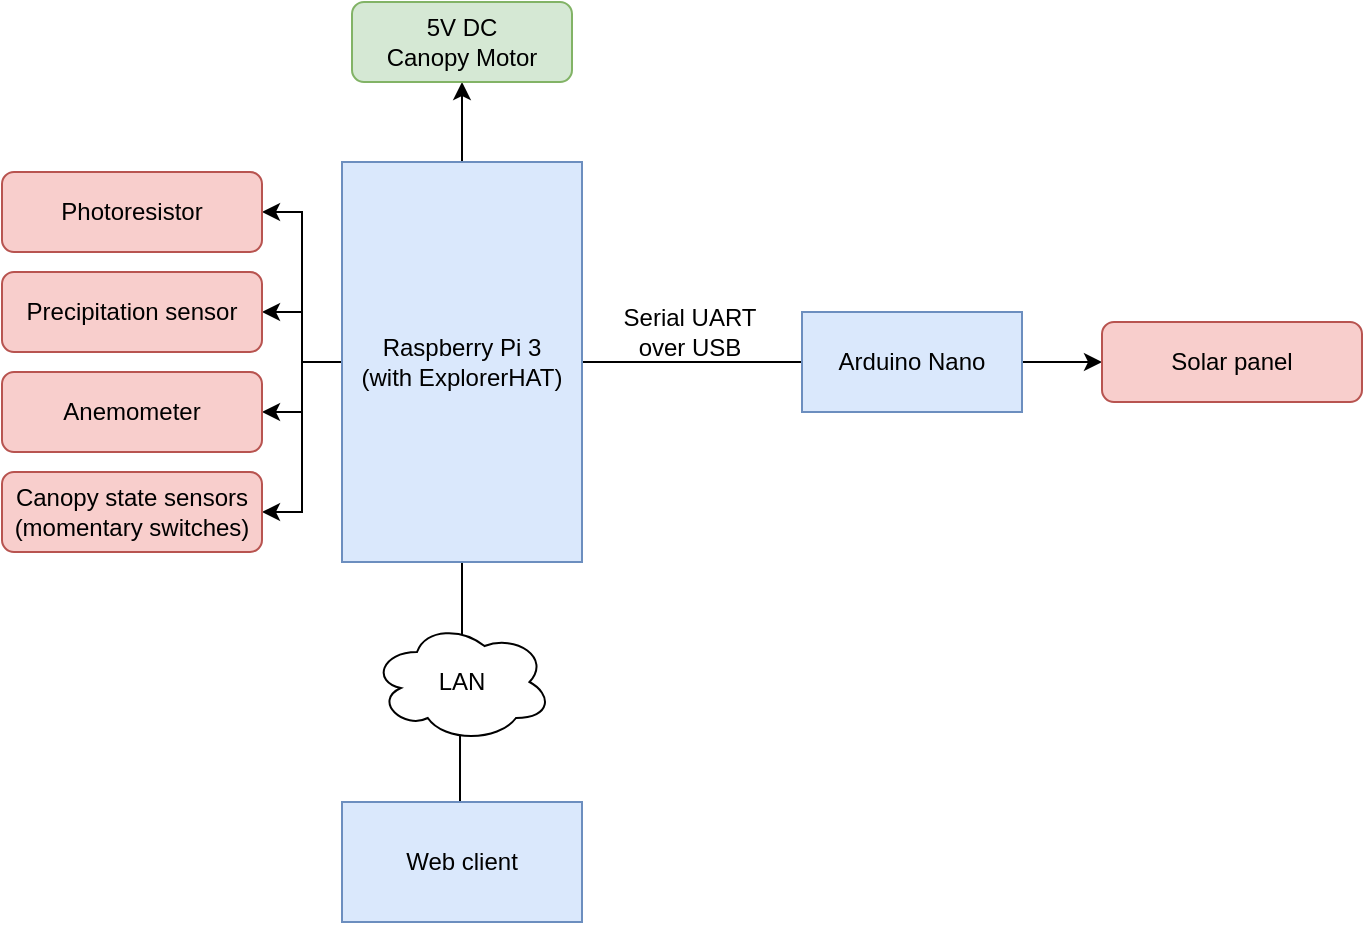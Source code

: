 <mxfile version="14.6.13" type="device"><diagram id="QMfVKfPqZup5ACAm9iyp" name="Seite-1"><mxGraphModel dx="1086" dy="806" grid="1" gridSize="10" guides="1" tooltips="1" connect="1" arrows="1" fold="1" page="1" pageScale="1" pageWidth="827" pageHeight="1169" math="0" shadow="0"><root><mxCell id="0"/><mxCell id="1" parent="0"/><mxCell id="6GmYE7ZmbMJ2QNKtx4tA-10" style="edgeStyle=orthogonalEdgeStyle;rounded=0;orthogonalLoop=1;jettySize=auto;html=1;exitX=0;exitY=0.5;exitDx=0;exitDy=0;entryX=1;entryY=0.5;entryDx=0;entryDy=0;" edge="1" parent="1" source="6GmYE7ZmbMJ2QNKtx4tA-1" target="6GmYE7ZmbMJ2QNKtx4tA-5"><mxGeometry relative="1" as="geometry"/></mxCell><mxCell id="6GmYE7ZmbMJ2QNKtx4tA-11" style="edgeStyle=orthogonalEdgeStyle;rounded=0;orthogonalLoop=1;jettySize=auto;html=1;exitX=0;exitY=0.5;exitDx=0;exitDy=0;entryX=1;entryY=0.5;entryDx=0;entryDy=0;" edge="1" parent="1" source="6GmYE7ZmbMJ2QNKtx4tA-1" target="6GmYE7ZmbMJ2QNKtx4tA-6"><mxGeometry relative="1" as="geometry"/></mxCell><mxCell id="6GmYE7ZmbMJ2QNKtx4tA-12" style="edgeStyle=orthogonalEdgeStyle;rounded=0;orthogonalLoop=1;jettySize=auto;html=1;exitX=0;exitY=0.5;exitDx=0;exitDy=0;entryX=1;entryY=0.5;entryDx=0;entryDy=0;" edge="1" parent="1" source="6GmYE7ZmbMJ2QNKtx4tA-1" target="6GmYE7ZmbMJ2QNKtx4tA-8"><mxGeometry relative="1" as="geometry"/></mxCell><mxCell id="6GmYE7ZmbMJ2QNKtx4tA-13" style="edgeStyle=orthogonalEdgeStyle;rounded=0;orthogonalLoop=1;jettySize=auto;html=1;exitX=0;exitY=0.5;exitDx=0;exitDy=0;entryX=1;entryY=0.5;entryDx=0;entryDy=0;" edge="1" parent="1" source="6GmYE7ZmbMJ2QNKtx4tA-1" target="6GmYE7ZmbMJ2QNKtx4tA-7"><mxGeometry relative="1" as="geometry"/></mxCell><mxCell id="6GmYE7ZmbMJ2QNKtx4tA-14" style="edgeStyle=orthogonalEdgeStyle;rounded=0;orthogonalLoop=1;jettySize=auto;html=1;exitX=0.5;exitY=0;exitDx=0;exitDy=0;entryX=0.5;entryY=1;entryDx=0;entryDy=0;" edge="1" parent="1" source="6GmYE7ZmbMJ2QNKtx4tA-1" target="6GmYE7ZmbMJ2QNKtx4tA-4"><mxGeometry relative="1" as="geometry"/></mxCell><mxCell id="6GmYE7ZmbMJ2QNKtx4tA-18" style="edgeStyle=orthogonalEdgeStyle;rounded=0;orthogonalLoop=1;jettySize=auto;html=1;exitX=1;exitY=0.5;exitDx=0;exitDy=0;entryX=0;entryY=0.5;entryDx=0;entryDy=0;endArrow=none;endFill=0;" edge="1" parent="1" source="6GmYE7ZmbMJ2QNKtx4tA-1" target="6GmYE7ZmbMJ2QNKtx4tA-15"><mxGeometry relative="1" as="geometry"/></mxCell><mxCell id="6GmYE7ZmbMJ2QNKtx4tA-22" style="edgeStyle=orthogonalEdgeStyle;rounded=0;orthogonalLoop=1;jettySize=auto;html=1;exitX=0.5;exitY=1;exitDx=0;exitDy=0;entryX=0.5;entryY=0.333;entryDx=0;entryDy=0;entryPerimeter=0;endArrow=none;endFill=0;" edge="1" parent="1" source="6GmYE7ZmbMJ2QNKtx4tA-1" target="6GmYE7ZmbMJ2QNKtx4tA-20"><mxGeometry relative="1" as="geometry"/></mxCell><mxCell id="6GmYE7ZmbMJ2QNKtx4tA-1" value="Raspberry Pi 3&lt;br&gt;(with ExplorerHAT)" style="rounded=0;whiteSpace=wrap;html=1;fillColor=#dae8fc;strokeColor=#6c8ebf;" vertex="1" parent="1"><mxGeometry x="240" y="180" width="120" height="200" as="geometry"/></mxCell><mxCell id="6GmYE7ZmbMJ2QNKtx4tA-4" value="5V DC&lt;br&gt;Canopy Motor" style="rounded=1;whiteSpace=wrap;html=1;fillColor=#d5e8d4;strokeColor=#82b366;" vertex="1" parent="1"><mxGeometry x="245" y="100" width="110" height="40" as="geometry"/></mxCell><mxCell id="6GmYE7ZmbMJ2QNKtx4tA-5" value="Photoresistor" style="rounded=1;whiteSpace=wrap;html=1;fillColor=#f8cecc;strokeColor=#b85450;" vertex="1" parent="1"><mxGeometry x="70" y="185" width="130" height="40" as="geometry"/></mxCell><mxCell id="6GmYE7ZmbMJ2QNKtx4tA-6" value="Precipitation sensor" style="rounded=1;whiteSpace=wrap;html=1;fillColor=#f8cecc;strokeColor=#b85450;" vertex="1" parent="1"><mxGeometry x="70" y="235" width="130" height="40" as="geometry"/></mxCell><mxCell id="6GmYE7ZmbMJ2QNKtx4tA-7" value="Canopy state sensors&lt;br&gt;(momentary switches)" style="rounded=1;whiteSpace=wrap;html=1;fillColor=#f8cecc;strokeColor=#b85450;" vertex="1" parent="1"><mxGeometry x="70" y="335" width="130" height="40" as="geometry"/></mxCell><mxCell id="6GmYE7ZmbMJ2QNKtx4tA-8" value="Anemometer" style="rounded=1;whiteSpace=wrap;html=1;fillColor=#f8cecc;strokeColor=#b85450;" vertex="1" parent="1"><mxGeometry x="70" y="285" width="130" height="40" as="geometry"/></mxCell><mxCell id="6GmYE7ZmbMJ2QNKtx4tA-17" style="edgeStyle=orthogonalEdgeStyle;rounded=0;orthogonalLoop=1;jettySize=auto;html=1;exitX=1;exitY=0.5;exitDx=0;exitDy=0;entryX=0;entryY=0.5;entryDx=0;entryDy=0;" edge="1" parent="1" source="6GmYE7ZmbMJ2QNKtx4tA-15" target="6GmYE7ZmbMJ2QNKtx4tA-16"><mxGeometry relative="1" as="geometry"/></mxCell><mxCell id="6GmYE7ZmbMJ2QNKtx4tA-15" value="Arduino Nano" style="rounded=0;whiteSpace=wrap;html=1;fillColor=#dae8fc;strokeColor=#6c8ebf;" vertex="1" parent="1"><mxGeometry x="470" y="255" width="110" height="50" as="geometry"/></mxCell><mxCell id="6GmYE7ZmbMJ2QNKtx4tA-16" value="Solar panel" style="rounded=1;whiteSpace=wrap;html=1;fillColor=#f8cecc;strokeColor=#b85450;" vertex="1" parent="1"><mxGeometry x="620" y="260" width="130" height="40" as="geometry"/></mxCell><mxCell id="6GmYE7ZmbMJ2QNKtx4tA-19" value="Serial UART over USB" style="text;html=1;strokeColor=none;fillColor=none;align=center;verticalAlign=middle;whiteSpace=wrap;rounded=0;" vertex="1" parent="1"><mxGeometry x="378.5" y="255" width="70" height="20" as="geometry"/></mxCell><mxCell id="6GmYE7ZmbMJ2QNKtx4tA-20" value="LAN" style="ellipse;shape=cloud;whiteSpace=wrap;html=1;" vertex="1" parent="1"><mxGeometry x="255" y="410" width="90" height="60" as="geometry"/></mxCell><mxCell id="6GmYE7ZmbMJ2QNKtx4tA-23" style="edgeStyle=orthogonalEdgeStyle;rounded=0;orthogonalLoop=1;jettySize=auto;html=1;exitX=0.5;exitY=0;exitDx=0;exitDy=0;entryX=0.489;entryY=0.95;entryDx=0;entryDy=0;entryPerimeter=0;endArrow=none;endFill=0;" edge="1" parent="1" source="6GmYE7ZmbMJ2QNKtx4tA-21" target="6GmYE7ZmbMJ2QNKtx4tA-20"><mxGeometry relative="1" as="geometry"/></mxCell><mxCell id="6GmYE7ZmbMJ2QNKtx4tA-21" value="Web client" style="rounded=0;whiteSpace=wrap;html=1;fillColor=#dae8fc;strokeColor=#6c8ebf;" vertex="1" parent="1"><mxGeometry x="240" y="500" width="120" height="60" as="geometry"/></mxCell></root></mxGraphModel></diagram></mxfile>